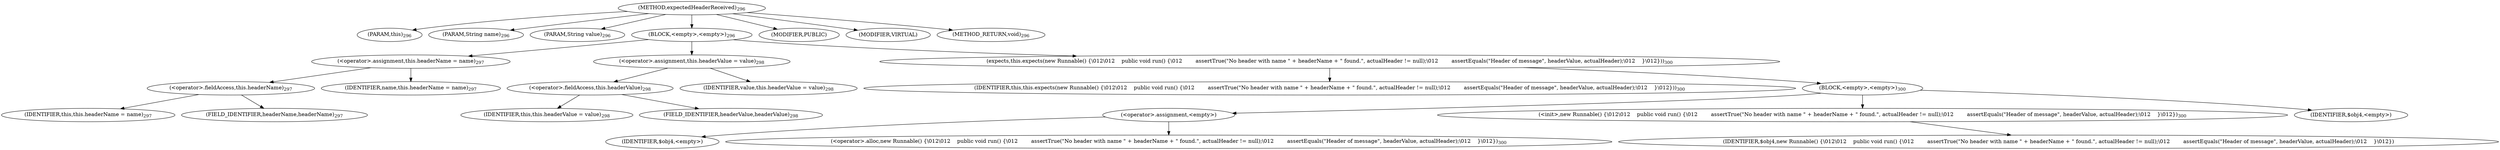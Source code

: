 digraph "expectedHeaderReceived" {  
"762" [label = <(METHOD,expectedHeaderReceived)<SUB>296</SUB>> ]
"41" [label = <(PARAM,this)<SUB>296</SUB>> ]
"763" [label = <(PARAM,String name)<SUB>296</SUB>> ]
"764" [label = <(PARAM,String value)<SUB>296</SUB>> ]
"765" [label = <(BLOCK,&lt;empty&gt;,&lt;empty&gt;)<SUB>296</SUB>> ]
"766" [label = <(&lt;operator&gt;.assignment,this.headerName = name)<SUB>297</SUB>> ]
"767" [label = <(&lt;operator&gt;.fieldAccess,this.headerName)<SUB>297</SUB>> ]
"40" [label = <(IDENTIFIER,this,this.headerName = name)<SUB>297</SUB>> ]
"768" [label = <(FIELD_IDENTIFIER,headerName,headerName)<SUB>297</SUB>> ]
"769" [label = <(IDENTIFIER,name,this.headerName = name)<SUB>297</SUB>> ]
"770" [label = <(&lt;operator&gt;.assignment,this.headerValue = value)<SUB>298</SUB>> ]
"771" [label = <(&lt;operator&gt;.fieldAccess,this.headerValue)<SUB>298</SUB>> ]
"42" [label = <(IDENTIFIER,this,this.headerValue = value)<SUB>298</SUB>> ]
"772" [label = <(FIELD_IDENTIFIER,headerValue,headerValue)<SUB>298</SUB>> ]
"773" [label = <(IDENTIFIER,value,this.headerValue = value)<SUB>298</SUB>> ]
"774" [label = <(expects,this.expects(new Runnable() {\012\012    public void run() {\012        assertTrue(&quot;No header with name &quot; + headerName + &quot; found.&quot;, actualHeader != null);\012        assertEquals(&quot;Header of message&quot;, headerValue, actualHeader);\012    }\012}))<SUB>300</SUB>> ]
"43" [label = <(IDENTIFIER,this,this.expects(new Runnable() {\012\012    public void run() {\012        assertTrue(&quot;No header with name &quot; + headerName + &quot; found.&quot;, actualHeader != null);\012        assertEquals(&quot;Header of message&quot;, headerValue, actualHeader);\012    }\012}))<SUB>300</SUB>> ]
"775" [label = <(BLOCK,&lt;empty&gt;,&lt;empty&gt;)<SUB>300</SUB>> ]
"776" [label = <(&lt;operator&gt;.assignment,&lt;empty&gt;)> ]
"777" [label = <(IDENTIFIER,$obj4,&lt;empty&gt;)> ]
"778" [label = <(&lt;operator&gt;.alloc,new Runnable() {\012\012    public void run() {\012        assertTrue(&quot;No header with name &quot; + headerName + &quot; found.&quot;, actualHeader != null);\012        assertEquals(&quot;Header of message&quot;, headerValue, actualHeader);\012    }\012})<SUB>300</SUB>> ]
"779" [label = <(&lt;init&gt;,new Runnable() {\012\012    public void run() {\012        assertTrue(&quot;No header with name &quot; + headerName + &quot; found.&quot;, actualHeader != null);\012        assertEquals(&quot;Header of message&quot;, headerValue, actualHeader);\012    }\012})<SUB>300</SUB>> ]
"780" [label = <(IDENTIFIER,$obj4,new Runnable() {\012\012    public void run() {\012        assertTrue(&quot;No header with name &quot; + headerName + &quot; found.&quot;, actualHeader != null);\012        assertEquals(&quot;Header of message&quot;, headerValue, actualHeader);\012    }\012})> ]
"781" [label = <(IDENTIFIER,$obj4,&lt;empty&gt;)> ]
"782" [label = <(MODIFIER,PUBLIC)> ]
"783" [label = <(MODIFIER,VIRTUAL)> ]
"784" [label = <(METHOD_RETURN,void)<SUB>296</SUB>> ]
  "762" -> "41" 
  "762" -> "763" 
  "762" -> "764" 
  "762" -> "765" 
  "762" -> "782" 
  "762" -> "783" 
  "762" -> "784" 
  "765" -> "766" 
  "765" -> "770" 
  "765" -> "774" 
  "766" -> "767" 
  "766" -> "769" 
  "767" -> "40" 
  "767" -> "768" 
  "770" -> "771" 
  "770" -> "773" 
  "771" -> "42" 
  "771" -> "772" 
  "774" -> "43" 
  "774" -> "775" 
  "775" -> "776" 
  "775" -> "779" 
  "775" -> "781" 
  "776" -> "777" 
  "776" -> "778" 
  "779" -> "780" 
}

